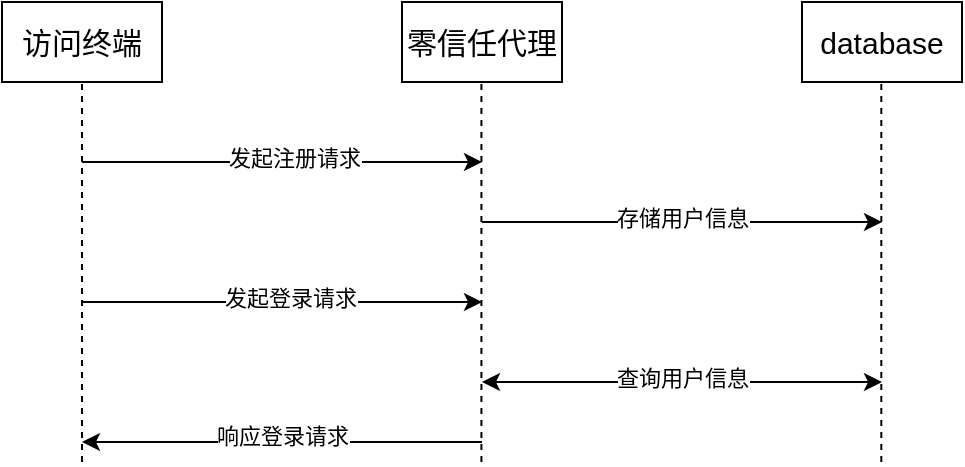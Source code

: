 <mxfile version="24.0.5" type="github">
  <diagram name="第 1 页" id="q9IbSLA2JrinngRMxDzm">
    <mxGraphModel dx="941" dy="479" grid="1" gridSize="10" guides="1" tooltips="1" connect="1" arrows="1" fold="1" page="1" pageScale="1" pageWidth="827" pageHeight="1169" math="0" shadow="0">
      <root>
        <mxCell id="0" />
        <mxCell id="1" parent="0" />
        <mxCell id="Kty3RJkZZbzxrtuB4GRd-2" value="&lt;font style=&quot;font-size: 15px;&quot;&gt;访问终端&lt;/font&gt;" style="rounded=0;whiteSpace=wrap;html=1;" vertex="1" parent="1">
          <mxGeometry x="40" y="200" width="80" height="40" as="geometry" />
        </mxCell>
        <mxCell id="Kty3RJkZZbzxrtuB4GRd-3" value="&lt;font style=&quot;font-size: 15px;&quot;&gt;零信任代理&lt;/font&gt;" style="rounded=0;whiteSpace=wrap;html=1;" vertex="1" parent="1">
          <mxGeometry x="240" y="200" width="80" height="40" as="geometry" />
        </mxCell>
        <mxCell id="Kty3RJkZZbzxrtuB4GRd-4" value="&lt;span style=&quot;font-size: 15px;&quot;&gt;database&lt;/span&gt;" style="rounded=0;whiteSpace=wrap;html=1;" vertex="1" parent="1">
          <mxGeometry x="440" y="200" width="80" height="40" as="geometry" />
        </mxCell>
        <mxCell id="Kty3RJkZZbzxrtuB4GRd-49" value="" style="endArrow=none;dashed=1;html=1;rounded=0;entryX=0.5;entryY=1;entryDx=0;entryDy=0;" edge="1" parent="1" target="Kty3RJkZZbzxrtuB4GRd-2">
          <mxGeometry width="50" height="50" relative="1" as="geometry">
            <mxPoint x="80" y="430" as="sourcePoint" />
            <mxPoint x="130" y="360" as="targetPoint" />
          </mxGeometry>
        </mxCell>
        <mxCell id="Kty3RJkZZbzxrtuB4GRd-50" value="" style="endArrow=none;dashed=1;html=1;rounded=0;entryX=0.5;entryY=1;entryDx=0;entryDy=0;" edge="1" parent="1">
          <mxGeometry width="50" height="50" relative="1" as="geometry">
            <mxPoint x="279.71" y="430" as="sourcePoint" />
            <mxPoint x="279.71" y="240" as="targetPoint" />
          </mxGeometry>
        </mxCell>
        <mxCell id="Kty3RJkZZbzxrtuB4GRd-51" value="" style="endArrow=none;dashed=1;html=1;rounded=0;entryX=0.5;entryY=1;entryDx=0;entryDy=0;" edge="1" parent="1">
          <mxGeometry width="50" height="50" relative="1" as="geometry">
            <mxPoint x="479.66" y="430" as="sourcePoint" />
            <mxPoint x="479.66" y="240" as="targetPoint" />
          </mxGeometry>
        </mxCell>
        <mxCell id="Kty3RJkZZbzxrtuB4GRd-52" value="" style="endArrow=classic;html=1;rounded=0;" edge="1" parent="1">
          <mxGeometry width="50" height="50" relative="1" as="geometry">
            <mxPoint x="80" y="280" as="sourcePoint" />
            <mxPoint x="280" y="280" as="targetPoint" />
          </mxGeometry>
        </mxCell>
        <mxCell id="Kty3RJkZZbzxrtuB4GRd-58" value="发起注册请求" style="edgeLabel;html=1;align=center;verticalAlign=middle;resizable=0;points=[];" vertex="1" connectable="0" parent="Kty3RJkZZbzxrtuB4GRd-52">
          <mxGeometry x="0.057" y="2" relative="1" as="geometry">
            <mxPoint as="offset" />
          </mxGeometry>
        </mxCell>
        <mxCell id="Kty3RJkZZbzxrtuB4GRd-53" value="" style="endArrow=classic;html=1;rounded=0;" edge="1" parent="1">
          <mxGeometry width="50" height="50" relative="1" as="geometry">
            <mxPoint x="280" y="310" as="sourcePoint" />
            <mxPoint x="480" y="310" as="targetPoint" />
          </mxGeometry>
        </mxCell>
        <mxCell id="Kty3RJkZZbzxrtuB4GRd-62" value="存储用户信息" style="edgeLabel;html=1;align=center;verticalAlign=middle;resizable=0;points=[];" vertex="1" connectable="0" parent="Kty3RJkZZbzxrtuB4GRd-53">
          <mxGeometry x="-0.138" y="2" relative="1" as="geometry">
            <mxPoint x="14" as="offset" />
          </mxGeometry>
        </mxCell>
        <mxCell id="Kty3RJkZZbzxrtuB4GRd-54" value="" style="endArrow=classic;html=1;rounded=0;" edge="1" parent="1">
          <mxGeometry width="50" height="50" relative="1" as="geometry">
            <mxPoint x="80" y="350" as="sourcePoint" />
            <mxPoint x="280" y="350" as="targetPoint" />
          </mxGeometry>
        </mxCell>
        <mxCell id="Kty3RJkZZbzxrtuB4GRd-60" value="发起登录请求" style="edgeLabel;html=1;align=center;verticalAlign=middle;resizable=0;points=[];" vertex="1" connectable="0" parent="Kty3RJkZZbzxrtuB4GRd-54">
          <mxGeometry x="0.034" y="2" relative="1" as="geometry">
            <mxPoint as="offset" />
          </mxGeometry>
        </mxCell>
        <mxCell id="Kty3RJkZZbzxrtuB4GRd-56" value="" style="endArrow=classic;startArrow=classic;html=1;rounded=0;" edge="1" parent="1">
          <mxGeometry width="50" height="50" relative="1" as="geometry">
            <mxPoint x="280" y="390" as="sourcePoint" />
            <mxPoint x="480" y="390" as="targetPoint" />
          </mxGeometry>
        </mxCell>
        <mxCell id="Kty3RJkZZbzxrtuB4GRd-63" value="查询用户信息" style="edgeLabel;html=1;align=center;verticalAlign=middle;resizable=0;points=[];" vertex="1" connectable="0" parent="Kty3RJkZZbzxrtuB4GRd-56">
          <mxGeometry x="-0.069" y="2" relative="1" as="geometry">
            <mxPoint x="7" as="offset" />
          </mxGeometry>
        </mxCell>
        <mxCell id="Kty3RJkZZbzxrtuB4GRd-57" value="" style="endArrow=classic;html=1;rounded=0;" edge="1" parent="1">
          <mxGeometry width="50" height="50" relative="1" as="geometry">
            <mxPoint x="280" y="420" as="sourcePoint" />
            <mxPoint x="80" y="420" as="targetPoint" />
          </mxGeometry>
        </mxCell>
        <mxCell id="Kty3RJkZZbzxrtuB4GRd-61" value="响应登录请求" style="edgeLabel;html=1;align=center;verticalAlign=middle;resizable=0;points=[];" vertex="1" connectable="0" parent="Kty3RJkZZbzxrtuB4GRd-57">
          <mxGeometry x="0.058" y="-3" relative="1" as="geometry">
            <mxPoint x="6" as="offset" />
          </mxGeometry>
        </mxCell>
      </root>
    </mxGraphModel>
  </diagram>
</mxfile>
